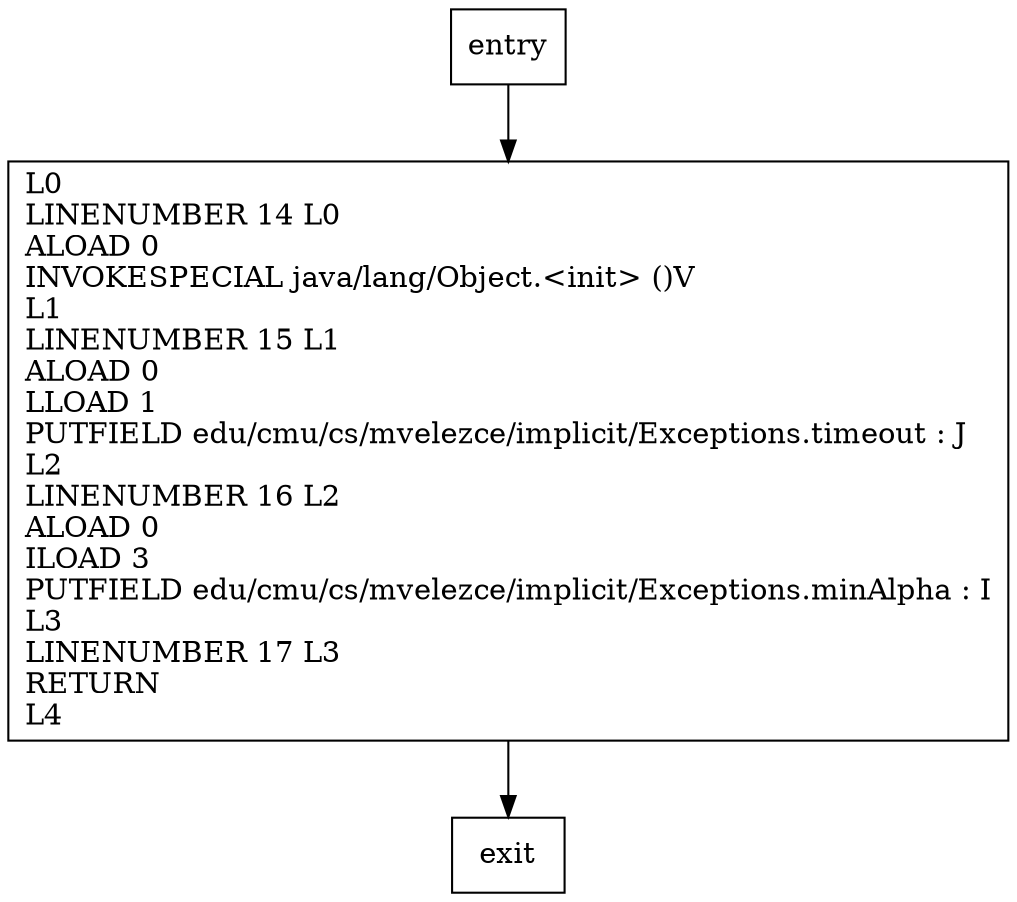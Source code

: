 digraph <init> {
node [shape=record];
70788844 [label="L0\lLINENUMBER 14 L0\lALOAD 0\lINVOKESPECIAL java/lang/Object.\<init\> ()V\lL1\lLINENUMBER 15 L1\lALOAD 0\lLLOAD 1\lPUTFIELD edu/cmu/cs/mvelezce/implicit/Exceptions.timeout : J\lL2\lLINENUMBER 16 L2\lALOAD 0\lILOAD 3\lPUTFIELD edu/cmu/cs/mvelezce/implicit/Exceptions.minAlpha : I\lL3\lLINENUMBER 17 L3\lRETURN\lL4\l"];
entry;
exit;
entry -> 70788844;
70788844 -> exit;
}
